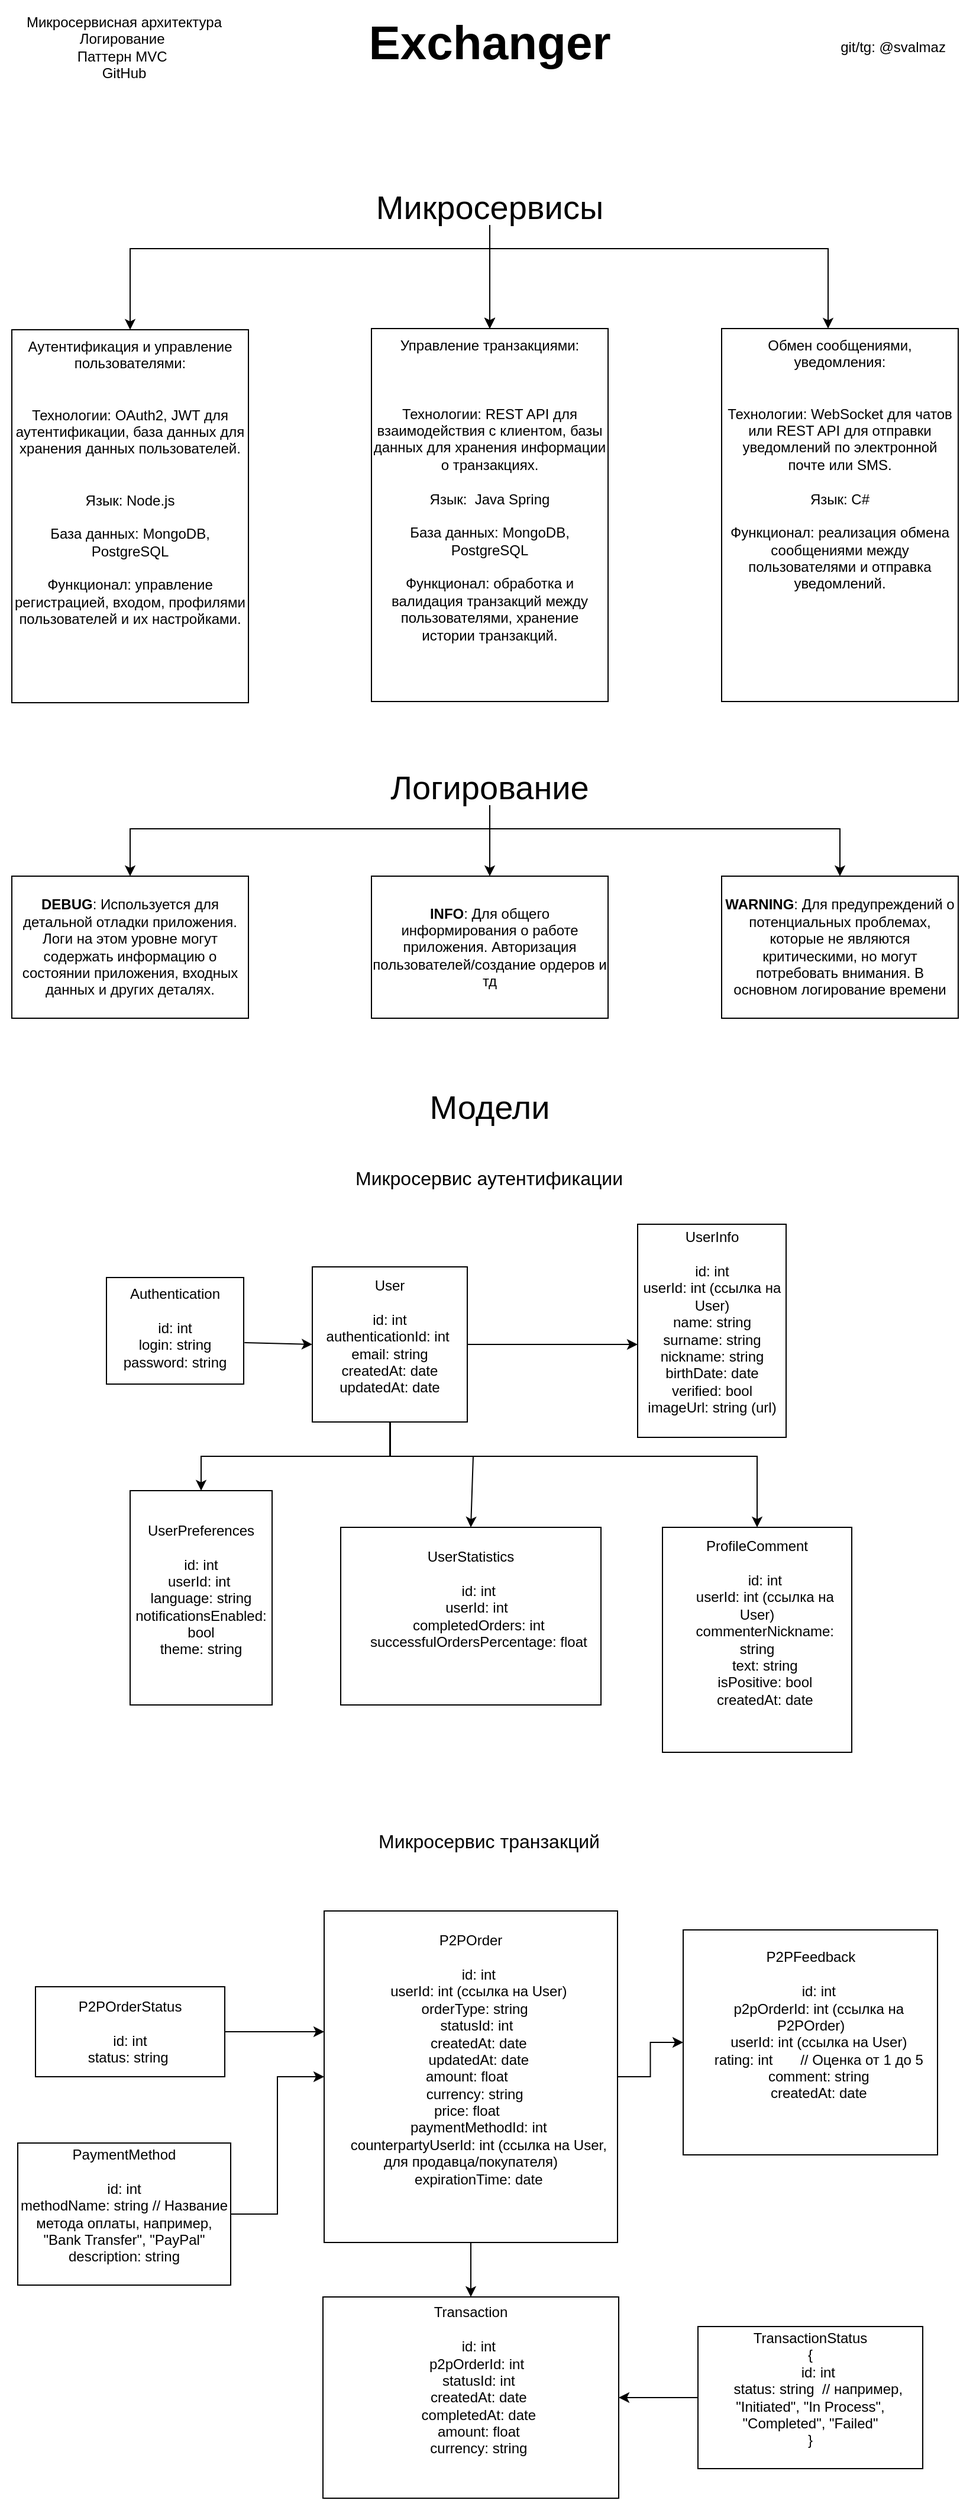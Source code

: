 <mxfile version="24.8.3">
  <diagram name="Страница — 1" id="gCSXsW7qYMQecbnX13WU">
    <mxGraphModel dx="2840" dy="1455" grid="1" gridSize="10" guides="1" tooltips="1" connect="1" arrows="1" fold="1" page="1" pageScale="1" pageWidth="827" pageHeight="1169" math="0" shadow="0">
      <root>
        <mxCell id="0" />
        <mxCell id="1" parent="0" />
        <mxCell id="_Ykevn64Ni2eIDG1oHSd-1" value="&lt;b&gt;&lt;font style=&quot;font-size: 40px;&quot;&gt;Exchanger&lt;/font&gt;&lt;/b&gt;" style="text;html=1;align=center;verticalAlign=middle;whiteSpace=wrap;rounded=0;" vertex="1" parent="1">
          <mxGeometry x="384" y="20" width="60" height="30" as="geometry" />
        </mxCell>
        <mxCell id="_Ykevn64Ni2eIDG1oHSd-2" value="Микросервисная архитектура&lt;div&gt;Логирование&amp;nbsp;&lt;/div&gt;&lt;div&gt;Паттерн MVC&amp;nbsp;&lt;/div&gt;&lt;div&gt;GitHub&lt;/div&gt;" style="text;html=1;align=center;verticalAlign=middle;whiteSpace=wrap;rounded=0;" vertex="1" parent="1">
          <mxGeometry width="210" height="80" as="geometry" />
        </mxCell>
        <mxCell id="_Ykevn64Ni2eIDG1oHSd-6" value="" style="edgeStyle=orthogonalEdgeStyle;rounded=0;orthogonalLoop=1;jettySize=auto;html=1;" edge="1" parent="1" source="_Ykevn64Ni2eIDG1oHSd-3" target="_Ykevn64Ni2eIDG1oHSd-5">
          <mxGeometry relative="1" as="geometry">
            <Array as="points">
              <mxPoint x="414" y="210" />
              <mxPoint x="110" y="210" />
            </Array>
          </mxGeometry>
        </mxCell>
        <mxCell id="_Ykevn64Ni2eIDG1oHSd-8" value="" style="edgeStyle=orthogonalEdgeStyle;rounded=0;orthogonalLoop=1;jettySize=auto;html=1;" edge="1" parent="1" source="_Ykevn64Ni2eIDG1oHSd-3" target="_Ykevn64Ni2eIDG1oHSd-7">
          <mxGeometry relative="1" as="geometry" />
        </mxCell>
        <mxCell id="_Ykevn64Ni2eIDG1oHSd-9" value="" style="edgeStyle=orthogonalEdgeStyle;rounded=0;orthogonalLoop=1;jettySize=auto;html=1;" edge="1" parent="1" source="_Ykevn64Ni2eIDG1oHSd-3" target="_Ykevn64Ni2eIDG1oHSd-7">
          <mxGeometry relative="1" as="geometry" />
        </mxCell>
        <mxCell id="_Ykevn64Ni2eIDG1oHSd-10" value="" style="edgeStyle=orthogonalEdgeStyle;rounded=0;orthogonalLoop=1;jettySize=auto;html=1;" edge="1" parent="1" source="_Ykevn64Ni2eIDG1oHSd-3" target="_Ykevn64Ni2eIDG1oHSd-7">
          <mxGeometry relative="1" as="geometry" />
        </mxCell>
        <mxCell id="_Ykevn64Ni2eIDG1oHSd-12" value="" style="edgeStyle=orthogonalEdgeStyle;rounded=0;orthogonalLoop=1;jettySize=auto;html=1;" edge="1" parent="1" source="_Ykevn64Ni2eIDG1oHSd-3" target="_Ykevn64Ni2eIDG1oHSd-11">
          <mxGeometry relative="1" as="geometry">
            <Array as="points">
              <mxPoint x="414" y="210" />
              <mxPoint x="700" y="210" />
            </Array>
          </mxGeometry>
        </mxCell>
        <mxCell id="_Ykevn64Ni2eIDG1oHSd-3" value="&lt;font style=&quot;font-size: 28px;&quot;&gt;Микросервисы&lt;/font&gt;" style="text;html=1;align=center;verticalAlign=middle;whiteSpace=wrap;rounded=0;" vertex="1" parent="1">
          <mxGeometry x="384" y="160" width="60" height="30" as="geometry" />
        </mxCell>
        <mxCell id="_Ykevn64Ni2eIDG1oHSd-5" value="&lt;font style=&quot;font-size: 12px;&quot;&gt;Аутентификация и управление пользователями:&lt;/font&gt;&lt;div&gt;&lt;font style=&quot;font-size: 12px;&quot;&gt;&lt;br&gt;&lt;/font&gt;&lt;/div&gt;&lt;div&gt;&lt;font style=&quot;font-size: 12px;&quot;&gt;&lt;br&gt;&lt;/font&gt;&lt;/div&gt;&lt;div&gt;&lt;font style=&quot;font-size: 12px;&quot;&gt;Технологии: OAuth2, JWT для аутентификации, база данных для хранения данных пользователей.&lt;/font&gt;&lt;/div&gt;&lt;div&gt;&lt;font style=&quot;font-size: 12px;&quot;&gt;&lt;br&gt;&lt;/font&gt;&lt;/div&gt;&lt;div&gt;&lt;font style=&quot;font-size: 12px;&quot;&gt;&lt;br&gt;&lt;/font&gt;&lt;/div&gt;&lt;div&gt;&lt;font style=&quot;font-size: 12px;&quot;&gt;&lt;div&gt;Язык: Node.js&lt;/div&gt;&lt;div&gt;&lt;br&gt;&lt;/div&gt;&lt;div&gt;База данных: MongoDB, PostgreSQL&lt;/div&gt;&lt;div&gt;&lt;br&gt;&lt;/div&gt;&lt;div&gt;Функционал: управление регистрацией, входом, профилями пользователей и их настройками.&lt;/div&gt;&lt;div&gt;&lt;br&gt;&lt;/div&gt;&lt;/font&gt;&lt;/div&gt;" style="whiteSpace=wrap;html=1;verticalAlign=top;" vertex="1" parent="1">
          <mxGeometry x="10" y="278.5" width="200" height="315" as="geometry" />
        </mxCell>
        <mxCell id="_Ykevn64Ni2eIDG1oHSd-7" value="Управление транзакциями:&lt;div&gt;&lt;br&gt;&lt;/div&gt;&lt;div&gt;&lt;br&gt;&lt;/div&gt;&lt;div&gt;&lt;br&gt;&lt;/div&gt;&lt;div&gt;Технологии: REST API для взаимодействия с клиентом, базы данных для хранения информации о транзакциях.&lt;/div&gt;&lt;div&gt;&lt;br&gt;&lt;/div&gt;&lt;div&gt;Язык:&amp;nbsp; Java Spring&lt;/div&gt;&lt;div&gt;&lt;br&gt;&lt;/div&gt;&lt;div&gt;База данных: MongoDB, PostgreSQL&lt;/div&gt;&lt;div&gt;&lt;br&gt;&lt;/div&gt;&lt;div&gt;Функционал: обработка и валидация транзакций между пользователями, хранение истории транзакций.&lt;/div&gt;" style="whiteSpace=wrap;html=1;verticalAlign=top;" vertex="1" parent="1">
          <mxGeometry x="314" y="277.5" width="200" height="315" as="geometry" />
        </mxCell>
        <mxCell id="_Ykevn64Ni2eIDG1oHSd-11" value="Обмен сообщениями, уведомления:&lt;div&gt;&lt;br&gt;&lt;/div&gt;&lt;div&gt;&lt;br&gt;&lt;/div&gt;&lt;div&gt;Технологии: WebSocket для чатов или REST API для отправки уведомлений по электронной почте или SMS.&lt;/div&gt;&lt;div&gt;&lt;br&gt;&lt;/div&gt;&lt;div&gt;Язык: C#&lt;/div&gt;&lt;div&gt;&lt;br&gt;&lt;/div&gt;&lt;div&gt;Функционал: реализация обмена сообщениями между пользователями и отправка уведомлений.&lt;/div&gt;&lt;div&gt;&lt;br&gt;&lt;/div&gt;" style="whiteSpace=wrap;html=1;verticalAlign=top;" vertex="1" parent="1">
          <mxGeometry x="610" y="277.5" width="200" height="315" as="geometry" />
        </mxCell>
        <mxCell id="_Ykevn64Ni2eIDG1oHSd-13" value="git/tg: @svalmaz" style="text;html=1;align=center;verticalAlign=middle;whiteSpace=wrap;rounded=0;" vertex="1" parent="1">
          <mxGeometry x="700" y="25" width="110" height="30" as="geometry" />
        </mxCell>
        <mxCell id="_Ykevn64Ni2eIDG1oHSd-16" value="" style="edgeStyle=orthogonalEdgeStyle;rounded=0;orthogonalLoop=1;jettySize=auto;html=1;" edge="1" parent="1" source="_Ykevn64Ni2eIDG1oHSd-14" target="_Ykevn64Ni2eIDG1oHSd-15">
          <mxGeometry relative="1" as="geometry">
            <Array as="points">
              <mxPoint x="414" y="700" />
              <mxPoint x="110" y="700" />
            </Array>
          </mxGeometry>
        </mxCell>
        <mxCell id="_Ykevn64Ni2eIDG1oHSd-19" value="" style="edgeStyle=orthogonalEdgeStyle;rounded=0;orthogonalLoop=1;jettySize=auto;html=1;" edge="1" parent="1" source="_Ykevn64Ni2eIDG1oHSd-14" target="_Ykevn64Ni2eIDG1oHSd-17">
          <mxGeometry relative="1" as="geometry" />
        </mxCell>
        <mxCell id="_Ykevn64Ni2eIDG1oHSd-23" value="" style="edgeStyle=orthogonalEdgeStyle;rounded=0;orthogonalLoop=1;jettySize=auto;html=1;" edge="1" parent="1" source="_Ykevn64Ni2eIDG1oHSd-14" target="_Ykevn64Ni2eIDG1oHSd-22">
          <mxGeometry relative="1" as="geometry">
            <Array as="points">
              <mxPoint x="414" y="700" />
              <mxPoint x="710" y="700" />
            </Array>
          </mxGeometry>
        </mxCell>
        <mxCell id="_Ykevn64Ni2eIDG1oHSd-14" value="&lt;font style=&quot;font-size: 28px;&quot;&gt;Логирование&lt;/font&gt;" style="text;html=1;align=center;verticalAlign=middle;whiteSpace=wrap;rounded=0;" vertex="1" parent="1">
          <mxGeometry x="384" y="650" width="60" height="30" as="geometry" />
        </mxCell>
        <mxCell id="_Ykevn64Ni2eIDG1oHSd-15" value="&lt;strong&gt;DEBUG&lt;/strong&gt;: Используется для детальной отладки приложения. Логи на этом уровне могут содержать информацию о состоянии приложения, входных данных и других деталях." style="whiteSpace=wrap;html=1;" vertex="1" parent="1">
          <mxGeometry x="10" y="740" width="200" height="120" as="geometry" />
        </mxCell>
        <mxCell id="_Ykevn64Ni2eIDG1oHSd-17" value="&lt;strong&gt;INFO&lt;/strong&gt;: Для общего информирования о работе приложения. Авторизация пользователей/создание ордеров и тд" style="whiteSpace=wrap;html=1;" vertex="1" parent="1">
          <mxGeometry x="314" y="740" width="200" height="120" as="geometry" />
        </mxCell>
        <mxCell id="_Ykevn64Ni2eIDG1oHSd-22" value="&lt;strong&gt;WARNING&lt;/strong&gt;: Для предупреждений о потенциальных проблемах, которые не являются критическими, но могут потребовать внимания. В основном логирование времени" style="whiteSpace=wrap;html=1;" vertex="1" parent="1">
          <mxGeometry x="610" y="740" width="200" height="120" as="geometry" />
        </mxCell>
        <mxCell id="_Ykevn64Ni2eIDG1oHSd-24" value="&lt;font style=&quot;font-size: 28px;&quot;&gt;Модели&lt;/font&gt;" style="text;html=1;align=center;verticalAlign=middle;whiteSpace=wrap;rounded=0;" vertex="1" parent="1">
          <mxGeometry x="384" y="920" width="60" height="30" as="geometry" />
        </mxCell>
        <mxCell id="_Ykevn64Ni2eIDG1oHSd-25" value="&lt;font style=&quot;font-size: 16px;&quot;&gt;Микросервис аутентификации&lt;/font&gt;" style="text;html=1;align=center;verticalAlign=middle;whiteSpace=wrap;rounded=0;" vertex="1" parent="1">
          <mxGeometry x="288" y="980" width="251" height="30" as="geometry" />
        </mxCell>
        <mxCell id="_Ykevn64Ni2eIDG1oHSd-26" value="Authentication&lt;br&gt;&lt;br&gt;    id: int&lt;br&gt;    login: string&lt;br&gt;    password: string&lt;div&gt;&lt;br&gt;&lt;/div&gt;" style="whiteSpace=wrap;html=1;align=center;verticalAlign=top;" vertex="1" parent="1">
          <mxGeometry x="90" y="1079" width="116" height="90" as="geometry" />
        </mxCell>
        <mxCell id="_Ykevn64Ni2eIDG1oHSd-33" value="" style="edgeStyle=orthogonalEdgeStyle;rounded=0;orthogonalLoop=1;jettySize=auto;html=1;" edge="1" parent="1" source="_Ykevn64Ni2eIDG1oHSd-28" target="_Ykevn64Ni2eIDG1oHSd-30">
          <mxGeometry relative="1" as="geometry">
            <Array as="points">
              <mxPoint x="330" y="1230" />
              <mxPoint x="170" y="1230" />
            </Array>
          </mxGeometry>
        </mxCell>
        <mxCell id="_Ykevn64Ni2eIDG1oHSd-36" value="" style="edgeStyle=orthogonalEdgeStyle;rounded=0;orthogonalLoop=1;jettySize=auto;html=1;" edge="1" parent="1" source="_Ykevn64Ni2eIDG1oHSd-28" target="_Ykevn64Ni2eIDG1oHSd-29">
          <mxGeometry relative="1" as="geometry">
            <Array as="points">
              <mxPoint x="500" y="1136" />
              <mxPoint x="500" y="1136" />
            </Array>
          </mxGeometry>
        </mxCell>
        <mxCell id="_Ykevn64Ni2eIDG1oHSd-38" value="" style="edgeStyle=orthogonalEdgeStyle;rounded=0;orthogonalLoop=1;jettySize=auto;html=1;" edge="1" parent="1" target="_Ykevn64Ni2eIDG1oHSd-37">
          <mxGeometry relative="1" as="geometry">
            <mxPoint x="330" y="1200" as="sourcePoint" />
            <Array as="points">
              <mxPoint x="330" y="1230" />
              <mxPoint x="640" y="1230" />
            </Array>
          </mxGeometry>
        </mxCell>
        <mxCell id="_Ykevn64Ni2eIDG1oHSd-28" value="User&lt;br&gt;&lt;br&gt;    id: int&lt;br&gt;    authenticationId: int&amp;nbsp;&lt;br&gt;    email: string&lt;br&gt;    createdAt: date&lt;br&gt;    updatedAt: date&lt;div&gt;&lt;br&gt;&lt;/div&gt;" style="rounded=0;whiteSpace=wrap;html=1;align=center;" vertex="1" parent="1">
          <mxGeometry x="264" y="1070" width="131" height="131" as="geometry" />
        </mxCell>
        <mxCell id="_Ykevn64Ni2eIDG1oHSd-29" value="UserInfo&lt;br&gt;&lt;br&gt;    id: int&lt;br&gt;    userId: int (ссылка на User)&lt;br&gt;    name: string&lt;br&gt;    surname: string&lt;br&gt;    nickname: string&lt;br&gt;    birthDate: date&lt;br&gt;    verified: bool&lt;br&gt;    imageUrl: string (url)&lt;div&gt;&lt;br/&gt;&lt;/div&gt;" style="rounded=0;whiteSpace=wrap;html=1;" vertex="1" parent="1">
          <mxGeometry x="539" y="1034" width="125.5" height="180" as="geometry" />
        </mxCell>
        <mxCell id="_Ykevn64Ni2eIDG1oHSd-30" value="UserPreferences&lt;br&gt;&lt;br&gt;    id: int&lt;br&gt;    userId: int&amp;nbsp;&lt;br&gt;    language: string&lt;br&gt;    notificationsEnabled: bool&lt;br&gt;    theme: string&lt;div&gt;&lt;br&gt;&lt;/div&gt;" style="rounded=0;whiteSpace=wrap;html=1;" vertex="1" parent="1">
          <mxGeometry x="110" y="1259" width="120" height="181" as="geometry" />
        </mxCell>
        <mxCell id="_Ykevn64Ni2eIDG1oHSd-31" value="" style="endArrow=classic;html=1;rounded=0;entryX=0;entryY=0.5;entryDx=0;entryDy=0;exitX=1.006;exitY=0.611;exitDx=0;exitDy=0;exitPerimeter=0;" edge="1" parent="1" source="_Ykevn64Ni2eIDG1oHSd-26" target="_Ykevn64Ni2eIDG1oHSd-28">
          <mxGeometry width="50" height="50" relative="1" as="geometry">
            <mxPoint x="24" y="1150" as="sourcePoint" />
            <mxPoint x="74" y="1100" as="targetPoint" />
          </mxGeometry>
        </mxCell>
        <mxCell id="_Ykevn64Ni2eIDG1oHSd-34" value="&lt;div&gt;UserStatistics&lt;/div&gt;&lt;div&gt;&lt;br&gt;&lt;/div&gt;&lt;div&gt;&amp;nbsp; &amp;nbsp; id: int&lt;/div&gt;&lt;div&gt;&amp;nbsp; &amp;nbsp; userId: int&amp;nbsp;&lt;/div&gt;&lt;div&gt;&amp;nbsp; &amp;nbsp; completedOrders: int&lt;/div&gt;&lt;div&gt;&amp;nbsp; &amp;nbsp; successfulOrdersPercentage: float&lt;/div&gt;&lt;div&gt;&lt;br&gt;&lt;/div&gt;&lt;div&gt;&lt;br&gt;&lt;/div&gt;" style="rounded=0;whiteSpace=wrap;html=1;align=center;" vertex="1" parent="1">
          <mxGeometry x="288" y="1290" width="220" height="150" as="geometry" />
        </mxCell>
        <mxCell id="_Ykevn64Ni2eIDG1oHSd-35" value="" style="endArrow=classic;html=1;rounded=0;entryX=0.5;entryY=0;entryDx=0;entryDy=0;" edge="1" parent="1" target="_Ykevn64Ni2eIDG1oHSd-34">
          <mxGeometry width="50" height="50" relative="1" as="geometry">
            <mxPoint x="330" y="1230" as="sourcePoint" />
            <mxPoint x="300" y="1170" as="targetPoint" />
            <Array as="points">
              <mxPoint x="400" y="1230" />
            </Array>
          </mxGeometry>
        </mxCell>
        <mxCell id="_Ykevn64Ni2eIDG1oHSd-37" value="&lt;div&gt;ProfileComment&lt;/div&gt;&lt;div&gt;&lt;br&gt;&lt;/div&gt;&lt;div&gt;&amp;nbsp; &amp;nbsp; id: int&lt;/div&gt;&lt;div&gt;&amp;nbsp; &amp;nbsp; userId: int (ссылка на User)&lt;/div&gt;&lt;div&gt;&amp;nbsp; &amp;nbsp; commenterNickname: string&lt;/div&gt;&lt;div&gt;&amp;nbsp; &amp;nbsp; text: string&lt;/div&gt;&lt;div&gt;&amp;nbsp; &amp;nbsp; isPositive: bool&lt;/div&gt;&lt;div&gt;&amp;nbsp; &amp;nbsp; createdAt: date&lt;/div&gt;&lt;div&gt;&lt;br&gt;&lt;/div&gt;&lt;div&gt;&lt;br&gt;&lt;/div&gt;" style="whiteSpace=wrap;html=1;rounded=0;" vertex="1" parent="1">
          <mxGeometry x="560" y="1290" width="160" height="190" as="geometry" />
        </mxCell>
        <mxCell id="_Ykevn64Ni2eIDG1oHSd-39" value="&lt;font style=&quot;font-size: 16px;&quot;&gt;Микросервис транзакций&lt;/font&gt;" style="text;html=1;align=center;verticalAlign=middle;whiteSpace=wrap;rounded=0;" vertex="1" parent="1">
          <mxGeometry x="288" y="1540" width="251" height="30" as="geometry" />
        </mxCell>
        <mxCell id="_Ykevn64Ni2eIDG1oHSd-49" value="" style="edgeStyle=orthogonalEdgeStyle;rounded=0;orthogonalLoop=1;jettySize=auto;html=1;" edge="1" parent="1" source="_Ykevn64Ni2eIDG1oHSd-40" target="_Ykevn64Ni2eIDG1oHSd-46">
          <mxGeometry relative="1" as="geometry" />
        </mxCell>
        <mxCell id="_Ykevn64Ni2eIDG1oHSd-52" value="" style="edgeStyle=orthogonalEdgeStyle;rounded=0;orthogonalLoop=1;jettySize=auto;html=1;" edge="1" parent="1" source="_Ykevn64Ni2eIDG1oHSd-40" target="_Ykevn64Ni2eIDG1oHSd-51">
          <mxGeometry relative="1" as="geometry" />
        </mxCell>
        <mxCell id="_Ykevn64Ni2eIDG1oHSd-40" value="&lt;div&gt;P2POrder&lt;/div&gt;&lt;div&gt;&lt;br&gt;&lt;/div&gt;&lt;div&gt;&amp;nbsp; &amp;nbsp; id: int&lt;/div&gt;&lt;div&gt;&amp;nbsp; &amp;nbsp; userId: int (ссылка на User)&lt;/div&gt;&lt;div&gt;&amp;nbsp; &amp;nbsp; orderType: string&amp;nbsp;&amp;nbsp;&lt;/div&gt;&lt;div&gt;&amp;nbsp; &amp;nbsp; statusId: int&amp;nbsp;&lt;/div&gt;&lt;div&gt;&amp;nbsp; &amp;nbsp; createdAt: date&lt;/div&gt;&lt;div&gt;&amp;nbsp; &amp;nbsp; updatedAt: date&lt;/div&gt;&lt;div&gt;&amp;nbsp; &amp;nbsp; amount: float&amp;nbsp; &amp;nbsp; &amp;nbsp;&amp;nbsp;&lt;/div&gt;&lt;div&gt;&amp;nbsp; &amp;nbsp; currency: string&amp;nbsp;&amp;nbsp;&lt;/div&gt;&lt;div&gt;&amp;nbsp; &amp;nbsp; price: float&amp;nbsp; &amp;nbsp; &amp;nbsp;&amp;nbsp;&lt;/div&gt;&lt;div&gt;&amp;nbsp; &amp;nbsp; paymentMethodId: int&lt;/div&gt;&lt;div&gt;&amp;nbsp; &amp;nbsp; counterpartyUserId: int (ссылка на User, для продавца/покупателя)&lt;/div&gt;&lt;div&gt;&amp;nbsp; &amp;nbsp; expirationTime: date&lt;/div&gt;&lt;div&gt;&lt;br&gt;&lt;/div&gt;&lt;div&gt;&lt;br&gt;&lt;/div&gt;" style="rounded=0;whiteSpace=wrap;html=1;" vertex="1" parent="1">
          <mxGeometry x="274" y="1614" width="248" height="280" as="geometry" />
        </mxCell>
        <mxCell id="_Ykevn64Ni2eIDG1oHSd-42" value="" style="edgeStyle=orthogonalEdgeStyle;rounded=0;orthogonalLoop=1;jettySize=auto;html=1;" edge="1" parent="1" source="_Ykevn64Ni2eIDG1oHSd-41" target="_Ykevn64Ni2eIDG1oHSd-40">
          <mxGeometry relative="1" as="geometry">
            <Array as="points">
              <mxPoint x="250" y="1716" />
              <mxPoint x="250" y="1716" />
            </Array>
          </mxGeometry>
        </mxCell>
        <mxCell id="_Ykevn64Ni2eIDG1oHSd-41" value="P2POrderStatus&lt;br&gt;&lt;br&gt;    id: int&lt;br&gt;    status: string&amp;nbsp;" style="rounded=0;whiteSpace=wrap;html=1;" vertex="1" parent="1">
          <mxGeometry x="30" y="1678" width="160" height="76" as="geometry" />
        </mxCell>
        <mxCell id="_Ykevn64Ni2eIDG1oHSd-44" value="" style="edgeStyle=orthogonalEdgeStyle;rounded=0;orthogonalLoop=1;jettySize=auto;html=1;" edge="1" parent="1" source="_Ykevn64Ni2eIDG1oHSd-43" target="_Ykevn64Ni2eIDG1oHSd-40">
          <mxGeometry relative="1" as="geometry" />
        </mxCell>
        <mxCell id="_Ykevn64Ni2eIDG1oHSd-43" value="PaymentMethod&lt;br&gt;&lt;br&gt;    id: int&lt;br&gt;    methodName: string  // Название метода оплаты, например, &quot;Bank Transfer&quot;, &quot;PayPal&quot;&lt;br&gt;    description: string&lt;div&gt;&lt;br/&gt;&lt;/div&gt;" style="rounded=0;whiteSpace=wrap;html=1;" vertex="1" parent="1">
          <mxGeometry x="15" y="1810" width="180" height="120" as="geometry" />
        </mxCell>
        <mxCell id="_Ykevn64Ni2eIDG1oHSd-46" value="&lt;div&gt;Transaction&lt;/div&gt;&lt;div&gt;&lt;br&gt;&lt;/div&gt;&lt;div&gt;&amp;nbsp; &amp;nbsp; id: int&lt;/div&gt;&lt;div&gt;&amp;nbsp; &amp;nbsp; p2pOrderId: int&amp;nbsp;&lt;/div&gt;&lt;div&gt;&amp;nbsp; &amp;nbsp; statusId: int&lt;/div&gt;&lt;div&gt;&amp;nbsp; &amp;nbsp; createdAt: date&lt;/div&gt;&lt;div&gt;&amp;nbsp; &amp;nbsp; completedAt: date&lt;/div&gt;&lt;div&gt;&amp;nbsp; &amp;nbsp; amount: float&lt;/div&gt;&lt;div&gt;&amp;nbsp; &amp;nbsp; currency: string&lt;/div&gt;&lt;div&gt;&lt;br&gt;&lt;/div&gt;&lt;div&gt;&lt;br&gt;&lt;/div&gt;" style="rounded=0;whiteSpace=wrap;html=1;" vertex="1" parent="1">
          <mxGeometry x="273" y="1940" width="250" height="170" as="geometry" />
        </mxCell>
        <mxCell id="_Ykevn64Ni2eIDG1oHSd-50" value="" style="edgeStyle=orthogonalEdgeStyle;rounded=0;orthogonalLoop=1;jettySize=auto;html=1;" edge="1" parent="1" source="_Ykevn64Ni2eIDG1oHSd-47" target="_Ykevn64Ni2eIDG1oHSd-46">
          <mxGeometry relative="1" as="geometry" />
        </mxCell>
        <mxCell id="_Ykevn64Ni2eIDG1oHSd-47" value="&lt;div&gt;TransactionStatus&lt;/div&gt;&lt;div&gt;{&lt;/div&gt;&lt;div&gt;&amp;nbsp; &amp;nbsp; id: int&lt;/div&gt;&lt;div&gt;&amp;nbsp; &amp;nbsp; status: string&amp;nbsp; // например, &quot;Initiated&quot;, &quot;In Process&quot;, &quot;Completed&quot;, &quot;Failed&quot;&lt;/div&gt;&lt;div&gt;}&lt;/div&gt;&lt;div&gt;&lt;br&gt;&lt;/div&gt;" style="rounded=0;whiteSpace=wrap;html=1;" vertex="1" parent="1">
          <mxGeometry x="590" y="1965" width="190" height="120" as="geometry" />
        </mxCell>
        <mxCell id="_Ykevn64Ni2eIDG1oHSd-51" value="&lt;div&gt;P2PFeedback&lt;/div&gt;&lt;div&gt;&lt;br&gt;&lt;/div&gt;&lt;div&gt;&amp;nbsp; &amp;nbsp; id: int&lt;/div&gt;&lt;div&gt;&amp;nbsp; &amp;nbsp; p2pOrderId: int (ссылка на P2POrder)&lt;/div&gt;&lt;div&gt;&amp;nbsp; &amp;nbsp; userId: int (ссылка на User)&lt;/div&gt;&lt;div&gt;&amp;nbsp; &amp;nbsp; rating: int&amp;nbsp; &amp;nbsp; &amp;nbsp; &amp;nbsp;// Оценка от 1 до 5&lt;/div&gt;&lt;div&gt;&amp;nbsp; &amp;nbsp; comment: string&lt;/div&gt;&lt;div&gt;&amp;nbsp; &amp;nbsp; createdAt: date&lt;/div&gt;&lt;div&gt;&lt;br&gt;&lt;/div&gt;&lt;div&gt;&lt;br&gt;&lt;/div&gt;" style="rounded=0;whiteSpace=wrap;html=1;" vertex="1" parent="1">
          <mxGeometry x="577.5" y="1630" width="215" height="190" as="geometry" />
        </mxCell>
      </root>
    </mxGraphModel>
  </diagram>
</mxfile>
